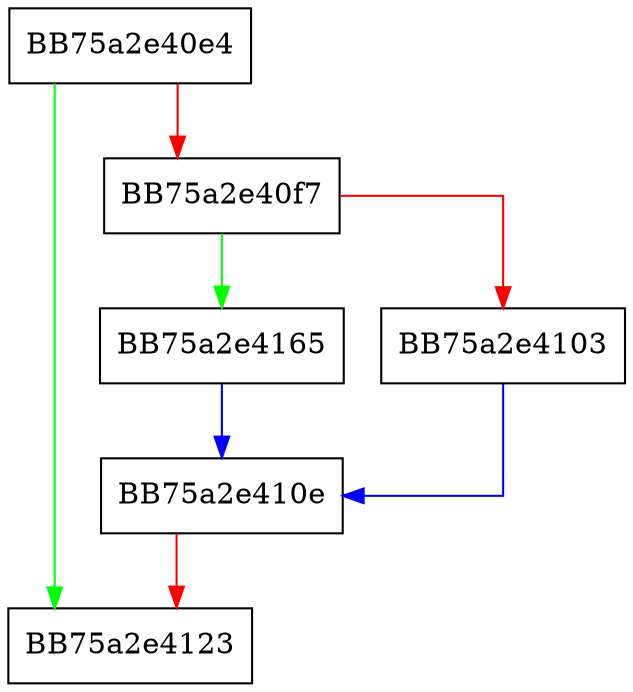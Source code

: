 digraph _Tidy {
  node [shape="box"];
  graph [splines=ortho];
  BB75a2e40e4 -> BB75a2e4123 [color="green"];
  BB75a2e40e4 -> BB75a2e40f7 [color="red"];
  BB75a2e40f7 -> BB75a2e4165 [color="green"];
  BB75a2e40f7 -> BB75a2e4103 [color="red"];
  BB75a2e4103 -> BB75a2e410e [color="blue"];
  BB75a2e410e -> BB75a2e4123 [color="red"];
  BB75a2e4165 -> BB75a2e410e [color="blue"];
}